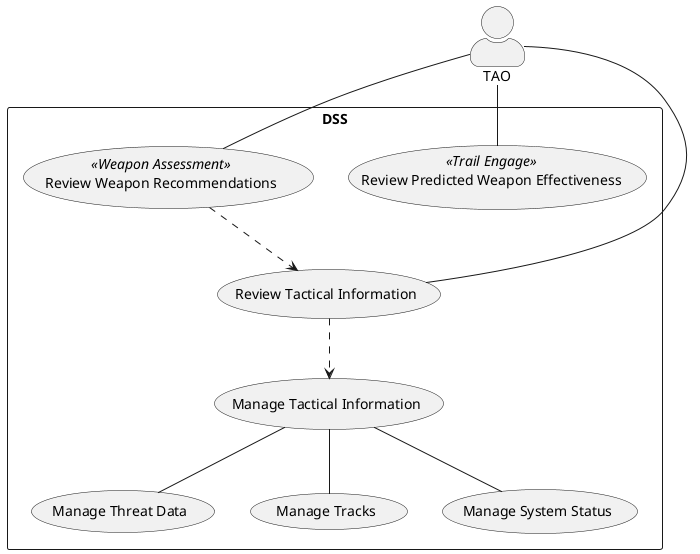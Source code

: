 ' Use Option/Alt-D to Preview Diagrams

@startuml
skinparam actorStyle awesome

actor TAO

rectangle DSS {
    
    (Review Predicted Weapon Effectiveness) as (UC1) <<Trail Engage>>
    (Review Tactical Information) as (UC2)
    (Review Weapon Recommendations) as (UC3) <<Weapon Assessment>>
    
    TAO -- UC1
    TAO -- UC2
    TAO -- UC3

    (Manage Tactical Information) as (UC4)
    (Manage Threat Data) as (UC5)
    (Manage Tracks) as (UC6)
    (Manage System Status) as (UC7)

    UC4 -- UC5
    UC4 -- UC6
    UC4 -- UC7

    UC2 ..> UC4
    UC3 ..> UC2
}

@enduml